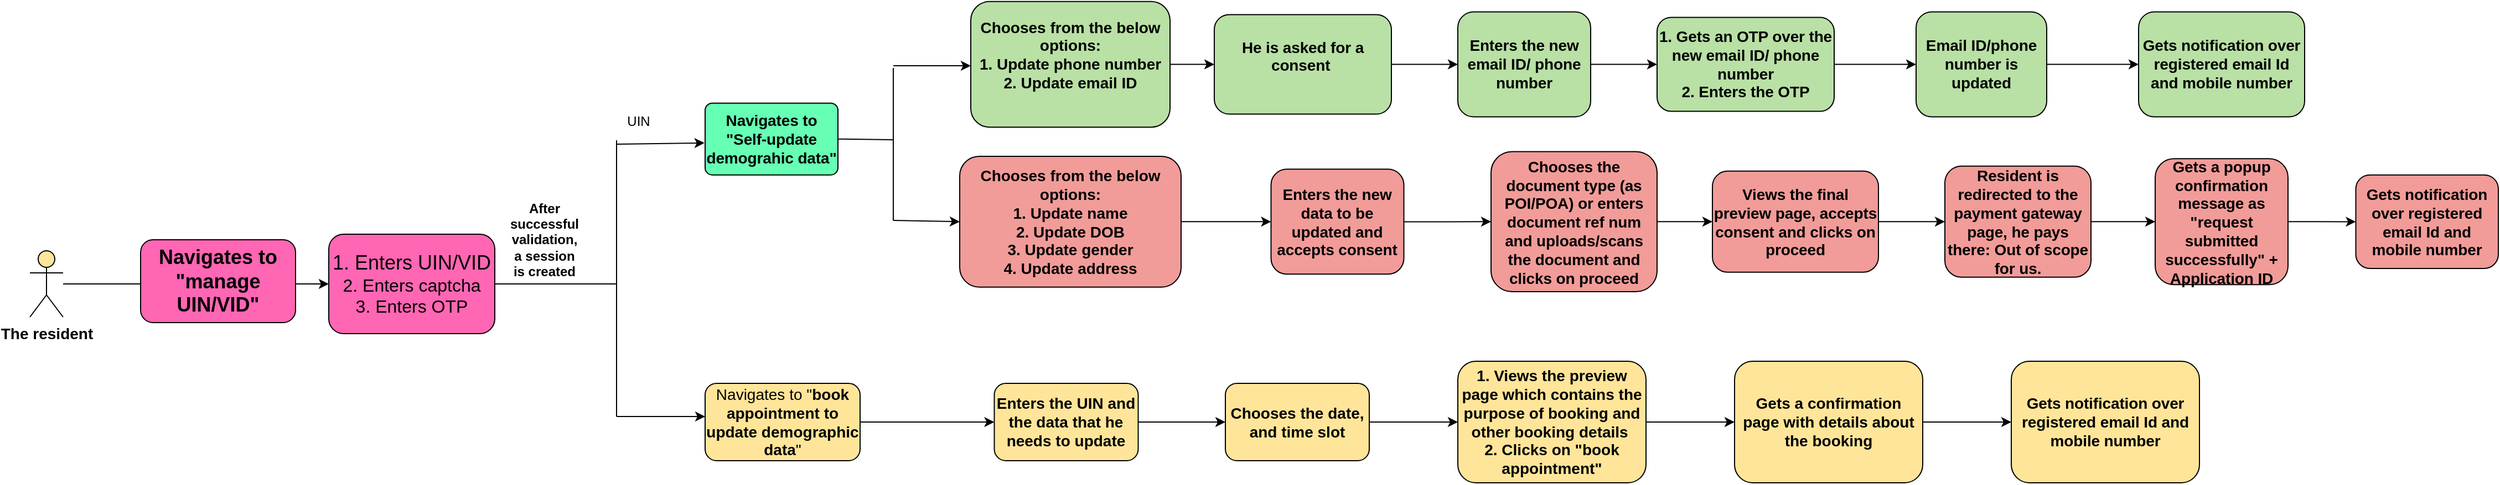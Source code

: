 <mxfile version="17.4.4" type="github">
  <diagram id="ErrK__2Ashy6O33gBFEh" name="Page-1">
    <mxGraphModel dx="1958" dy="450" grid="1" gridSize="10" guides="1" tooltips="1" connect="1" arrows="1" fold="1" page="1" pageScale="1" pageWidth="850" pageHeight="1100" math="0" shadow="0">
      <root>
        <mxCell id="0" />
        <mxCell id="1" parent="0" />
        <mxCell id="H1gef3cxJMj5wTAOUURC-1" style="edgeStyle=orthogonalEdgeStyle;rounded=0;orthogonalLoop=1;jettySize=auto;html=1;entryX=0;entryY=0.5;entryDx=0;entryDy=0;fillColor=#00CC66;" edge="1" parent="1" source="H1gef3cxJMj5wTAOUURC-2" target="H1gef3cxJMj5wTAOUURC-3">
          <mxGeometry relative="1" as="geometry" />
        </mxCell>
        <mxCell id="H1gef3cxJMj5wTAOUURC-2" value="&lt;b&gt;&lt;font style=&quot;font-size: 14px&quot;&gt;The resident&lt;/font&gt;&lt;/b&gt;" style="shape=umlActor;verticalLabelPosition=bottom;labelBackgroundColor=#ffffff;verticalAlign=top;html=1;outlineConnect=0;fillColor=#FFE599;" vertex="1" parent="1">
          <mxGeometry x="-400" y="1170" width="30" height="60" as="geometry" />
        </mxCell>
        <mxCell id="H1gef3cxJMj5wTAOUURC-3" value="&lt;div&gt;&lt;font style=&quot;font-size: 18px&quot;&gt;1. Enters UIN/VID&lt;/font&gt;&lt;/div&gt;&lt;div&gt;&lt;font size=&quot;3&quot;&gt;2. Enters captcha&lt;br&gt;&lt;/font&gt;&lt;/div&gt;&lt;span style=&quot;text-align: left&quot;&gt;&lt;font size=&quot;3&quot;&gt;3. Enters OTP&lt;/font&gt;&lt;/span&gt;" style="rounded=1;whiteSpace=wrap;html=1;fillColor=#FF66B3;" vertex="1" parent="1">
          <mxGeometry x="-130" y="1155" width="150" height="90" as="geometry" />
        </mxCell>
        <mxCell id="H1gef3cxJMj5wTAOUURC-4" value="&lt;b&gt;After successful validation, a session is created&lt;/b&gt;" style="text;html=1;strokeColor=none;fillColor=none;align=center;verticalAlign=middle;whiteSpace=wrap;rounded=0;" vertex="1" parent="1">
          <mxGeometry x="30" y="1150" width="70" height="20" as="geometry" />
        </mxCell>
        <mxCell id="H1gef3cxJMj5wTAOUURC-5" value="&lt;div&gt;&lt;b style=&quot;letter-spacing: -0.07px&quot;&gt;&lt;font style=&quot;font-size: 14px&quot;&gt;Navigates to &quot;Self-update demograhic data&quot;&lt;/font&gt;&lt;/b&gt;&lt;br&gt;&lt;/div&gt;" style="rounded=1;whiteSpace=wrap;html=1;fillColor=#66FFB3;arcSize=10;" vertex="1" parent="1">
          <mxGeometry x="210" y="1036.36" width="120" height="65" as="geometry" />
        </mxCell>
        <mxCell id="H1gef3cxJMj5wTAOUURC-6" value="" style="edgeStyle=orthogonalEdgeStyle;rounded=0;orthogonalLoop=1;jettySize=auto;html=1;" edge="1" parent="1" source="H1gef3cxJMj5wTAOUURC-7" target="H1gef3cxJMj5wTAOUURC-9">
          <mxGeometry relative="1" as="geometry" />
        </mxCell>
        <mxCell id="H1gef3cxJMj5wTAOUURC-7" value="&lt;div style=&quot;font-size: 14px&quot;&gt;&lt;b&gt;&lt;font style=&quot;font-size: 14px&quot;&gt;Chooses from the below options:&lt;/font&gt;&lt;/b&gt;&lt;/div&gt;&lt;div style=&quot;font-size: 14px&quot;&gt;&lt;b&gt;&lt;font style=&quot;font-size: 14px&quot;&gt;1. Update name&lt;/font&gt;&lt;/b&gt;&lt;/div&gt;&lt;div style=&quot;font-size: 14px&quot;&gt;&lt;b&gt;&lt;font style=&quot;font-size: 14px&quot;&gt;2. Update DOB&lt;/font&gt;&lt;/b&gt;&lt;/div&gt;&lt;div style=&quot;font-size: 14px&quot;&gt;&lt;b&gt;&lt;font style=&quot;font-size: 14px&quot;&gt;3. Update gender&lt;/font&gt;&lt;/b&gt;&lt;/div&gt;&lt;div style=&quot;font-size: 14px&quot;&gt;&lt;b&gt;&lt;font style=&quot;font-size: 14px&quot;&gt;4. Update address&lt;/font&gt;&lt;/b&gt;&lt;/div&gt;" style="rounded=1;whiteSpace=wrap;html=1;fillColor=#F19C99;align=center;" vertex="1" parent="1">
          <mxGeometry x="440" y="1084.44" width="200" height="118.44" as="geometry" />
        </mxCell>
        <mxCell id="H1gef3cxJMj5wTAOUURC-8" value="" style="edgeStyle=orthogonalEdgeStyle;rounded=0;orthogonalLoop=1;jettySize=auto;html=1;" edge="1" parent="1" source="H1gef3cxJMj5wTAOUURC-9" target="H1gef3cxJMj5wTAOUURC-11">
          <mxGeometry relative="1" as="geometry" />
        </mxCell>
        <mxCell id="H1gef3cxJMj5wTAOUURC-9" value="&lt;font style=&quot;font-size: 14px&quot;&gt;&lt;b style=&quot;letter-spacing: -0.07px&quot;&gt;Enters the new data to be updated and a&lt;/b&gt;&lt;b style=&quot;letter-spacing: -0.07px&quot;&gt;ccepts consent&lt;/b&gt;&lt;/font&gt;" style="rounded=1;whiteSpace=wrap;html=1;fillColor=#F19C99;align=center;" vertex="1" parent="1">
          <mxGeometry x="721.25" y="1096.16" width="120" height="95" as="geometry" />
        </mxCell>
        <mxCell id="H1gef3cxJMj5wTAOUURC-10" value="" style="edgeStyle=orthogonalEdgeStyle;rounded=0;orthogonalLoop=1;jettySize=auto;html=1;" edge="1" parent="1" source="H1gef3cxJMj5wTAOUURC-11" target="H1gef3cxJMj5wTAOUURC-46">
          <mxGeometry relative="1" as="geometry" />
        </mxCell>
        <mxCell id="H1gef3cxJMj5wTAOUURC-11" value="&lt;b style=&quot;font-size: 14px ; letter-spacing: -0.07px&quot;&gt;Chooses the document type (as POI/POA) or enters document ref num and uploads/scans the document and clicks on proceed&lt;/b&gt;" style="rounded=1;whiteSpace=wrap;html=1;fillColor=#F19C99;" vertex="1" parent="1">
          <mxGeometry x="920" y="1080.3" width="150" height="126.72" as="geometry" />
        </mxCell>
        <mxCell id="H1gef3cxJMj5wTAOUURC-12" value="" style="edgeStyle=orthogonalEdgeStyle;rounded=0;orthogonalLoop=1;jettySize=auto;html=1;" edge="1" parent="1" source="H1gef3cxJMj5wTAOUURC-13" target="H1gef3cxJMj5wTAOUURC-15">
          <mxGeometry relative="1" as="geometry" />
        </mxCell>
        <mxCell id="H1gef3cxJMj5wTAOUURC-13" value="&lt;b style=&quot;font-size: 14px ; letter-spacing: -0.07px&quot;&gt;Resident is redirected to the payment gateway page, he pays there: Out of scope for us.&lt;/b&gt;" style="rounded=1;whiteSpace=wrap;html=1;fillColor=#F19C99;" vertex="1" parent="1">
          <mxGeometry x="1330" y="1093.41" width="132" height="100.5" as="geometry" />
        </mxCell>
        <mxCell id="H1gef3cxJMj5wTAOUURC-14" value="" style="edgeStyle=orthogonalEdgeStyle;rounded=0;orthogonalLoop=1;jettySize=auto;html=1;" edge="1" parent="1" source="H1gef3cxJMj5wTAOUURC-15" target="H1gef3cxJMj5wTAOUURC-16">
          <mxGeometry relative="1" as="geometry" />
        </mxCell>
        <mxCell id="H1gef3cxJMj5wTAOUURC-15" value="&lt;b style=&quot;font-size: 14px ; letter-spacing: -0.07px&quot;&gt;Gets a popup confirmation message as &quot;request submitted successfully&quot; + Application ID&lt;/b&gt;" style="rounded=1;whiteSpace=wrap;html=1;fillColor=#F19C99;" vertex="1" parent="1">
          <mxGeometry x="1520" y="1086.63" width="120" height="114.05" as="geometry" />
        </mxCell>
        <mxCell id="H1gef3cxJMj5wTAOUURC-16" value="&lt;b style=&quot;font-size: 14px ; letter-spacing: -0.07px&quot;&gt;Gets notification over registered email Id and mobile number&lt;/b&gt;" style="rounded=1;whiteSpace=wrap;html=1;fillColor=#F19C99;" vertex="1" parent="1">
          <mxGeometry x="1701.25" y="1101.36" width="128.75" height="84.58" as="geometry" />
        </mxCell>
        <mxCell id="H1gef3cxJMj5wTAOUURC-17" value="" style="edgeStyle=orthogonalEdgeStyle;rounded=0;orthogonalLoop=1;jettySize=auto;html=1;" edge="1" parent="1" source="H1gef3cxJMj5wTAOUURC-18" target="H1gef3cxJMj5wTAOUURC-20">
          <mxGeometry relative="1" as="geometry" />
        </mxCell>
        <mxCell id="H1gef3cxJMj5wTAOUURC-18" value="&lt;div style=&quot;font-size: 14px&quot;&gt;&lt;div&gt;&lt;div&gt;&lt;b&gt;Chooses from the below options:&lt;/b&gt;&lt;/div&gt;&lt;div&gt;&lt;b&gt;1. Update phone number&lt;/b&gt;&lt;/div&gt;&lt;div&gt;&lt;b&gt;2. Update email ID&lt;/b&gt;&lt;/div&gt;&lt;div&gt;&lt;br&gt;&lt;/div&gt;&lt;/div&gt;&lt;/div&gt;" style="rounded=1;whiteSpace=wrap;html=1;fillColor=#B9E0A5;align=center;" vertex="1" parent="1">
          <mxGeometry x="450" y="944.38" width="180" height="113.75" as="geometry" />
        </mxCell>
        <mxCell id="H1gef3cxJMj5wTAOUURC-19" value="" style="edgeStyle=orthogonalEdgeStyle;rounded=0;orthogonalLoop=1;jettySize=auto;html=1;" edge="1" parent="1" source="H1gef3cxJMj5wTAOUURC-20" target="H1gef3cxJMj5wTAOUURC-22">
          <mxGeometry relative="1" as="geometry" />
        </mxCell>
        <mxCell id="H1gef3cxJMj5wTAOUURC-20" value="&lt;div&gt;&lt;font style=&quot;font-size: 14px&quot;&gt;&lt;b style=&quot;letter-spacing: -0.07px&quot;&gt;He is asked for a consent&amp;nbsp;&lt;/b&gt;&lt;br&gt;&lt;/font&gt;&lt;/div&gt;&lt;div&gt;&lt;br&gt;&lt;/div&gt;" style="rounded=1;whiteSpace=wrap;html=1;fillColor=#B9E0A5;align=center;" vertex="1" parent="1">
          <mxGeometry x="670" y="956.25" width="160" height="90" as="geometry" />
        </mxCell>
        <mxCell id="H1gef3cxJMj5wTAOUURC-21" value="" style="edgeStyle=orthogonalEdgeStyle;rounded=0;orthogonalLoop=1;jettySize=auto;html=1;fillColor=#00CC66;" edge="1" parent="1" source="H1gef3cxJMj5wTAOUURC-22" target="H1gef3cxJMj5wTAOUURC-24">
          <mxGeometry relative="1" as="geometry" />
        </mxCell>
        <mxCell id="H1gef3cxJMj5wTAOUURC-22" value="&lt;b style=&quot;letter-spacing: -0.07px&quot;&gt;&lt;font style=&quot;font-size: 14px&quot;&gt;Enters the new email ID/ phone number&lt;/font&gt;&lt;/b&gt;" style="rounded=1;whiteSpace=wrap;html=1;fillColor=#B9E0A5;align=center;" vertex="1" parent="1">
          <mxGeometry x="890" y="953.75" width="120" height="95" as="geometry" />
        </mxCell>
        <mxCell id="H1gef3cxJMj5wTAOUURC-23" value="" style="edgeStyle=orthogonalEdgeStyle;rounded=0;orthogonalLoop=1;jettySize=auto;html=1;fillColor=#00CC66;" edge="1" parent="1" source="H1gef3cxJMj5wTAOUURC-24" target="H1gef3cxJMj5wTAOUURC-26">
          <mxGeometry relative="1" as="geometry" />
        </mxCell>
        <mxCell id="H1gef3cxJMj5wTAOUURC-24" value="&lt;b style=&quot;letter-spacing: -0.07px ; font-size: 14px&quot;&gt;1. Gets an OTP over the new email ID/ phone number&lt;br&gt;2. Enters the OTP&lt;/b&gt;&lt;span style=&quot;letter-spacing: -0.07px ; background-color: rgb(255 , 255 , 255)&quot;&gt;&lt;br&gt;&lt;/span&gt;" style="rounded=1;whiteSpace=wrap;html=1;fillColor=#B9E0A5;align=center;" vertex="1" parent="1">
          <mxGeometry x="1070" y="958.76" width="160" height="85" as="geometry" />
        </mxCell>
        <mxCell id="H1gef3cxJMj5wTAOUURC-25" value="" style="edgeStyle=orthogonalEdgeStyle;rounded=0;orthogonalLoop=1;jettySize=auto;html=1;fillColor=#00CC66;" edge="1" parent="1" source="H1gef3cxJMj5wTAOUURC-26" target="H1gef3cxJMj5wTAOUURC-27">
          <mxGeometry relative="1" as="geometry" />
        </mxCell>
        <mxCell id="H1gef3cxJMj5wTAOUURC-26" value="&lt;b style=&quot;letter-spacing: -0.07px&quot;&gt;&lt;font style=&quot;font-size: 14px&quot;&gt;Email ID/phone number is updated&lt;/font&gt;&lt;/b&gt;&lt;span style=&quot;letter-spacing: -0.07px ; background-color: rgb(255 , 255 , 255)&quot;&gt;&lt;br&gt;&lt;/span&gt;" style="rounded=1;whiteSpace=wrap;html=1;fillColor=#B9E0A5;align=center;" vertex="1" parent="1">
          <mxGeometry x="1304" y="953.76" width="118" height="95" as="geometry" />
        </mxCell>
        <mxCell id="H1gef3cxJMj5wTAOUURC-27" value="&lt;b style=&quot;font-size: 14px ; letter-spacing: -0.07px&quot;&gt;Gets notification over registered email Id and mobile number&lt;/b&gt;&lt;span style=&quot;letter-spacing: -0.07px ; background-color: rgb(255 , 255 , 255)&quot;&gt;&lt;br&gt;&lt;/span&gt;" style="rounded=1;whiteSpace=wrap;html=1;fillColor=#B9E0A5;align=center;" vertex="1" parent="1">
          <mxGeometry x="1505" y="953.76" width="150" height="95" as="geometry" />
        </mxCell>
        <mxCell id="H1gef3cxJMj5wTAOUURC-28" value="" style="endArrow=none;html=1;fillColor=#00CC66;exitX=1;exitY=0.5;exitDx=0;exitDy=0;" edge="1" parent="1" source="H1gef3cxJMj5wTAOUURC-5">
          <mxGeometry width="50" height="50" relative="1" as="geometry">
            <mxPoint x="390" y="1024.5" as="sourcePoint" />
            <mxPoint x="380" y="1069.5" as="targetPoint" />
          </mxGeometry>
        </mxCell>
        <mxCell id="H1gef3cxJMj5wTAOUURC-29" value="" style="endArrow=none;html=1;fillColor=#00CC66;" edge="1" parent="1">
          <mxGeometry width="50" height="50" relative="1" as="geometry">
            <mxPoint x="380" y="1142.5" as="sourcePoint" />
            <mxPoint x="380" y="1004.5" as="targetPoint" />
          </mxGeometry>
        </mxCell>
        <mxCell id="H1gef3cxJMj5wTAOUURC-30" value="" style="endArrow=classic;html=1;fillColor=#00CC66;" edge="1" parent="1">
          <mxGeometry width="50" height="50" relative="1" as="geometry">
            <mxPoint x="380" y="1002.5" as="sourcePoint" />
            <mxPoint x="450" y="1002.5" as="targetPoint" />
            <Array as="points">
              <mxPoint x="420" y="1002.5" />
            </Array>
          </mxGeometry>
        </mxCell>
        <mxCell id="H1gef3cxJMj5wTAOUURC-31" value="" style="endArrow=classic;html=1;fillColor=#00CC66;entryX=0;entryY=0.5;entryDx=0;entryDy=0;" edge="1" parent="1" target="H1gef3cxJMj5wTAOUURC-7">
          <mxGeometry width="50" height="50" relative="1" as="geometry">
            <mxPoint x="380" y="1142.5" as="sourcePoint" />
            <mxPoint x="460" y="1125.6" as="targetPoint" />
          </mxGeometry>
        </mxCell>
        <mxCell id="H1gef3cxJMj5wTAOUURC-32" value="&lt;font style=&quot;font-size: 18px&quot;&gt;&lt;span style=&quot;text-align: left ; text-indent: 0px ; float: none ; display: inline&quot;&gt;&lt;b&gt;Navigates to &quot;manage UIN/VID&quot;&lt;/b&gt;&lt;/span&gt;&lt;/font&gt;" style="rounded=1;whiteSpace=wrap;html=1;fillColor=#FF66B3;" vertex="1" parent="1">
          <mxGeometry x="-300" y="1160" width="140" height="75" as="geometry" />
        </mxCell>
        <mxCell id="H1gef3cxJMj5wTAOUURC-33" value="UIN" style="text;html=1;strokeColor=none;fillColor=none;align=center;verticalAlign=middle;whiteSpace=wrap;rounded=0;" vertex="1" parent="1">
          <mxGeometry x="130" y="1042.5" width="40" height="20" as="geometry" />
        </mxCell>
        <mxCell id="H1gef3cxJMj5wTAOUURC-34" value="" style="endArrow=classic;html=1;entryX=-0.005;entryY=0.554;entryDx=0;entryDy=0;entryPerimeter=0;" edge="1" parent="1" target="H1gef3cxJMj5wTAOUURC-5">
          <mxGeometry width="50" height="50" relative="1" as="geometry">
            <mxPoint x="130" y="1073.5" as="sourcePoint" />
            <mxPoint x="940" y="1108.25" as="targetPoint" />
            <Array as="points" />
          </mxGeometry>
        </mxCell>
        <mxCell id="H1gef3cxJMj5wTAOUURC-35" value="" style="edgeStyle=orthogonalEdgeStyle;rounded=0;orthogonalLoop=1;jettySize=auto;html=1;" edge="1" parent="1" source="H1gef3cxJMj5wTAOUURC-47" target="H1gef3cxJMj5wTAOUURC-37">
          <mxGeometry relative="1" as="geometry" />
        </mxCell>
        <mxCell id="H1gef3cxJMj5wTAOUURC-36" value="" style="edgeStyle=orthogonalEdgeStyle;rounded=0;orthogonalLoop=1;jettySize=auto;html=1;" edge="1" parent="1" source="H1gef3cxJMj5wTAOUURC-37" target="H1gef3cxJMj5wTAOUURC-39">
          <mxGeometry relative="1" as="geometry" />
        </mxCell>
        <mxCell id="H1gef3cxJMj5wTAOUURC-37" value="&lt;font style=&quot;font-size: 14px&quot;&gt;&lt;b&gt;Enters the UIN and the data that he needs to update&lt;/b&gt;&lt;/font&gt;" style="rounded=1;whiteSpace=wrap;html=1;shadow=0;fillColor=#FFE599;" vertex="1" parent="1">
          <mxGeometry x="471.25" y="1290" width="130" height="70" as="geometry" />
        </mxCell>
        <mxCell id="H1gef3cxJMj5wTAOUURC-38" value="" style="edgeStyle=orthogonalEdgeStyle;rounded=0;orthogonalLoop=1;jettySize=auto;html=1;" edge="1" parent="1" source="H1gef3cxJMj5wTAOUURC-39" target="H1gef3cxJMj5wTAOUURC-41">
          <mxGeometry relative="1" as="geometry" />
        </mxCell>
        <mxCell id="H1gef3cxJMj5wTAOUURC-39" value="&lt;font style=&quot;font-size: 14px&quot;&gt;&lt;b&gt;Chooses the date, and time slot&lt;/b&gt;&lt;/font&gt;" style="rounded=1;whiteSpace=wrap;html=1;shadow=0;fillColor=#FFE599;" vertex="1" parent="1">
          <mxGeometry x="680" y="1290" width="130" height="70" as="geometry" />
        </mxCell>
        <mxCell id="H1gef3cxJMj5wTAOUURC-40" value="" style="edgeStyle=orthogonalEdgeStyle;rounded=0;orthogonalLoop=1;jettySize=auto;html=1;" edge="1" parent="1" source="H1gef3cxJMj5wTAOUURC-41" target="H1gef3cxJMj5wTAOUURC-43">
          <mxGeometry relative="1" as="geometry" />
        </mxCell>
        <mxCell id="H1gef3cxJMj5wTAOUURC-41" value="&lt;font style=&quot;font-size: 14px&quot;&gt;&lt;b&gt;1. Views the preview page which contains the purpose of booking and other booking details&amp;nbsp;&lt;br&gt;2. Clicks on &quot;book appointment&quot;&lt;/b&gt;&lt;br&gt;&lt;/font&gt;" style="rounded=1;whiteSpace=wrap;html=1;shadow=0;fillColor=#FFE599;" vertex="1" parent="1">
          <mxGeometry x="890" y="1270" width="170" height="110" as="geometry" />
        </mxCell>
        <mxCell id="H1gef3cxJMj5wTAOUURC-42" value="" style="edgeStyle=orthogonalEdgeStyle;rounded=0;orthogonalLoop=1;jettySize=auto;html=1;" edge="1" parent="1" source="H1gef3cxJMj5wTAOUURC-43" target="H1gef3cxJMj5wTAOUURC-44">
          <mxGeometry relative="1" as="geometry" />
        </mxCell>
        <mxCell id="H1gef3cxJMj5wTAOUURC-43" value="&lt;font style=&quot;font-size: 14px&quot;&gt;&lt;b&gt;Gets a confirmation page with details about the booking&lt;/b&gt;&lt;br&gt;&lt;/font&gt;" style="rounded=1;whiteSpace=wrap;html=1;shadow=0;fillColor=#FFE599;" vertex="1" parent="1">
          <mxGeometry x="1140" y="1270" width="170" height="110" as="geometry" />
        </mxCell>
        <mxCell id="H1gef3cxJMj5wTAOUURC-44" value="&lt;font style=&quot;font-size: 14px&quot;&gt;&lt;b style=&quot;letter-spacing: -0.07px&quot;&gt;Gets notification over registered email Id and mobile number&lt;/b&gt;&lt;br&gt;&lt;/font&gt;" style="rounded=1;whiteSpace=wrap;html=1;shadow=0;fillColor=#FFE599;" vertex="1" parent="1">
          <mxGeometry x="1390" y="1270" width="170" height="110" as="geometry" />
        </mxCell>
        <mxCell id="H1gef3cxJMj5wTAOUURC-45" value="" style="edgeStyle=orthogonalEdgeStyle;rounded=0;orthogonalLoop=1;jettySize=auto;html=1;" edge="1" parent="1" source="H1gef3cxJMj5wTAOUURC-46" target="H1gef3cxJMj5wTAOUURC-13">
          <mxGeometry relative="1" as="geometry" />
        </mxCell>
        <mxCell id="H1gef3cxJMj5wTAOUURC-46" value="&lt;b style=&quot;font-size: 14px ; letter-spacing: -0.07px&quot;&gt;Views the final preview page, accepts consent and clicks on proceed&lt;/b&gt;" style="rounded=1;whiteSpace=wrap;html=1;fillColor=#F19C99;" vertex="1" parent="1">
          <mxGeometry x="1120" y="1097.92" width="150" height="91.48" as="geometry" />
        </mxCell>
        <mxCell id="H1gef3cxJMj5wTAOUURC-47" value="&lt;font style=&quot;font-size: 14px&quot;&gt;Navigates to &quot;&lt;b&gt;book appointment to update demographic data&lt;/b&gt;&quot;&lt;/font&gt;" style="rounded=1;whiteSpace=wrap;html=1;shadow=0;fillColor=#FFE599;" vertex="1" parent="1">
          <mxGeometry x="210" y="1290" width="140" height="70" as="geometry" />
        </mxCell>
        <mxCell id="H1gef3cxJMj5wTAOUURC-48" value="" style="endArrow=classic;html=1;" edge="1" parent="1">
          <mxGeometry width="50" height="50" relative="1" as="geometry">
            <mxPoint x="130" y="1320.0" as="sourcePoint" />
            <mxPoint x="210" y="1320.0" as="targetPoint" />
            <Array as="points">
              <mxPoint x="190" y="1320" />
              <mxPoint x="210" y="1320" />
            </Array>
          </mxGeometry>
        </mxCell>
        <mxCell id="H1gef3cxJMj5wTAOUURC-49" value="" style="endArrow=none;html=1;" edge="1" parent="1">
          <mxGeometry width="50" height="50" relative="1" as="geometry">
            <mxPoint x="130" y="1070.0" as="sourcePoint" />
            <mxPoint x="130" y="1320.0" as="targetPoint" />
          </mxGeometry>
        </mxCell>
        <mxCell id="H1gef3cxJMj5wTAOUURC-50" value="" style="endArrow=none;html=1;exitX=1;exitY=0.5;exitDx=0;exitDy=0;" edge="1" parent="1" source="H1gef3cxJMj5wTAOUURC-3">
          <mxGeometry width="50" height="50" relative="1" as="geometry">
            <mxPoint x="140" y="1220" as="sourcePoint" />
            <mxPoint x="130" y="1200.0" as="targetPoint" />
          </mxGeometry>
        </mxCell>
      </root>
    </mxGraphModel>
  </diagram>
</mxfile>

